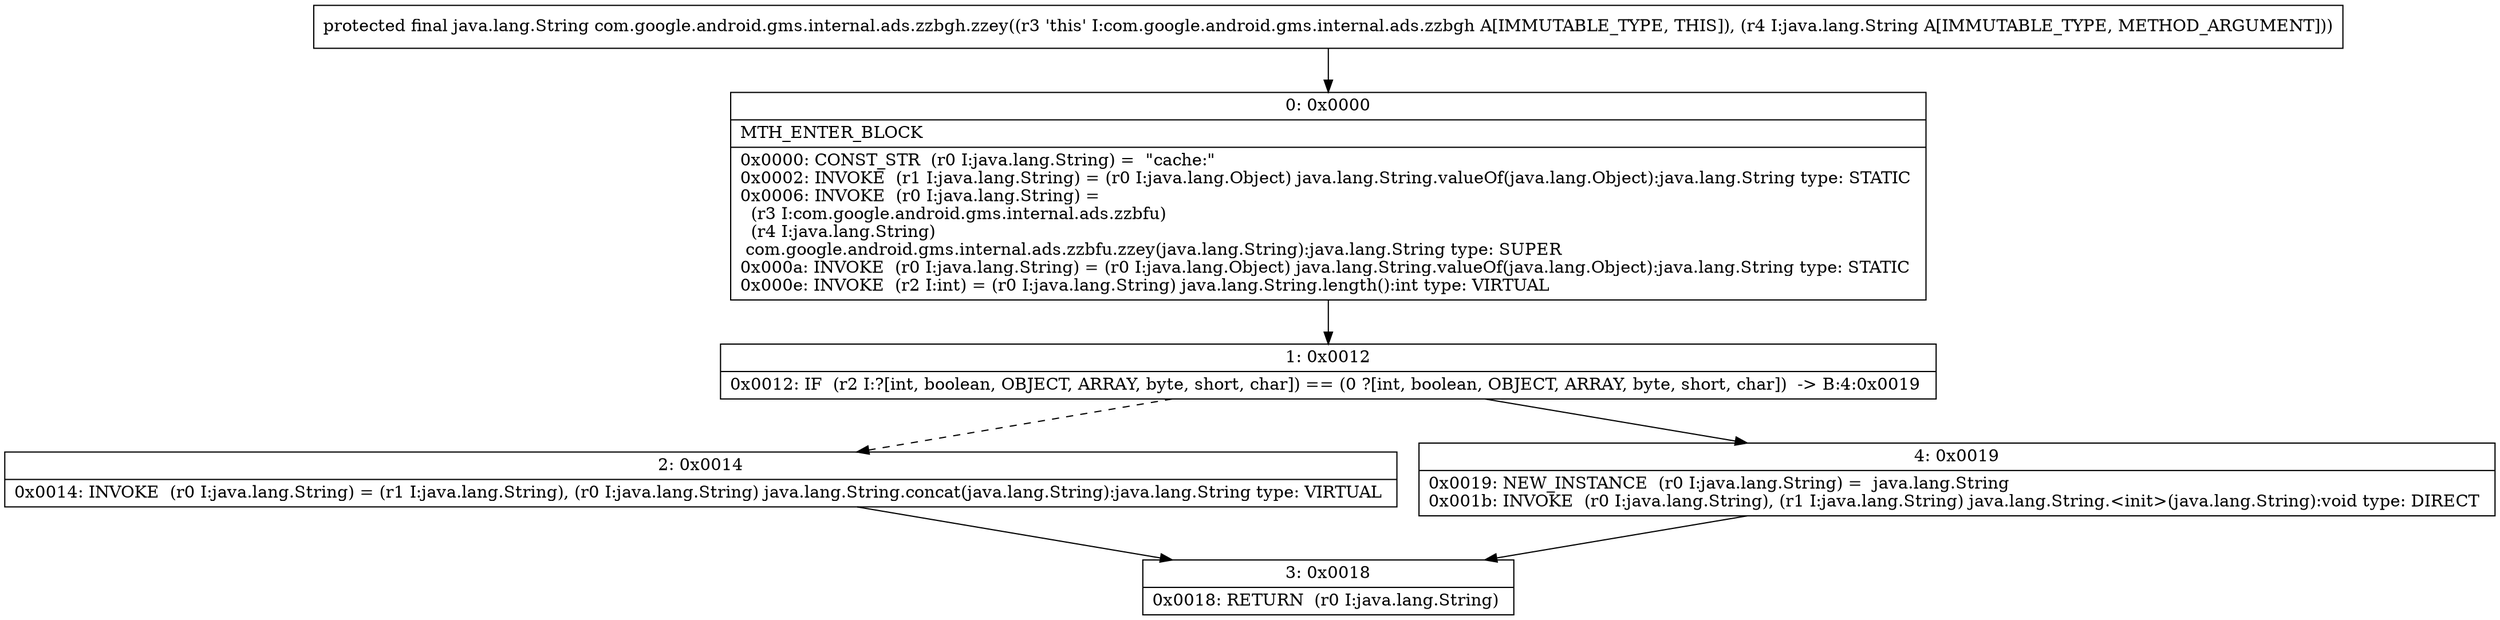 digraph "CFG forcom.google.android.gms.internal.ads.zzbgh.zzey(Ljava\/lang\/String;)Ljava\/lang\/String;" {
Node_0 [shape=record,label="{0\:\ 0x0000|MTH_ENTER_BLOCK\l|0x0000: CONST_STR  (r0 I:java.lang.String) =  \"cache:\" \l0x0002: INVOKE  (r1 I:java.lang.String) = (r0 I:java.lang.Object) java.lang.String.valueOf(java.lang.Object):java.lang.String type: STATIC \l0x0006: INVOKE  (r0 I:java.lang.String) = \l  (r3 I:com.google.android.gms.internal.ads.zzbfu)\l  (r4 I:java.lang.String)\l com.google.android.gms.internal.ads.zzbfu.zzey(java.lang.String):java.lang.String type: SUPER \l0x000a: INVOKE  (r0 I:java.lang.String) = (r0 I:java.lang.Object) java.lang.String.valueOf(java.lang.Object):java.lang.String type: STATIC \l0x000e: INVOKE  (r2 I:int) = (r0 I:java.lang.String) java.lang.String.length():int type: VIRTUAL \l}"];
Node_1 [shape=record,label="{1\:\ 0x0012|0x0012: IF  (r2 I:?[int, boolean, OBJECT, ARRAY, byte, short, char]) == (0 ?[int, boolean, OBJECT, ARRAY, byte, short, char])  \-\> B:4:0x0019 \l}"];
Node_2 [shape=record,label="{2\:\ 0x0014|0x0014: INVOKE  (r0 I:java.lang.String) = (r1 I:java.lang.String), (r0 I:java.lang.String) java.lang.String.concat(java.lang.String):java.lang.String type: VIRTUAL \l}"];
Node_3 [shape=record,label="{3\:\ 0x0018|0x0018: RETURN  (r0 I:java.lang.String) \l}"];
Node_4 [shape=record,label="{4\:\ 0x0019|0x0019: NEW_INSTANCE  (r0 I:java.lang.String) =  java.lang.String \l0x001b: INVOKE  (r0 I:java.lang.String), (r1 I:java.lang.String) java.lang.String.\<init\>(java.lang.String):void type: DIRECT \l}"];
MethodNode[shape=record,label="{protected final java.lang.String com.google.android.gms.internal.ads.zzbgh.zzey((r3 'this' I:com.google.android.gms.internal.ads.zzbgh A[IMMUTABLE_TYPE, THIS]), (r4 I:java.lang.String A[IMMUTABLE_TYPE, METHOD_ARGUMENT])) }"];
MethodNode -> Node_0;
Node_0 -> Node_1;
Node_1 -> Node_2[style=dashed];
Node_1 -> Node_4;
Node_2 -> Node_3;
Node_4 -> Node_3;
}

